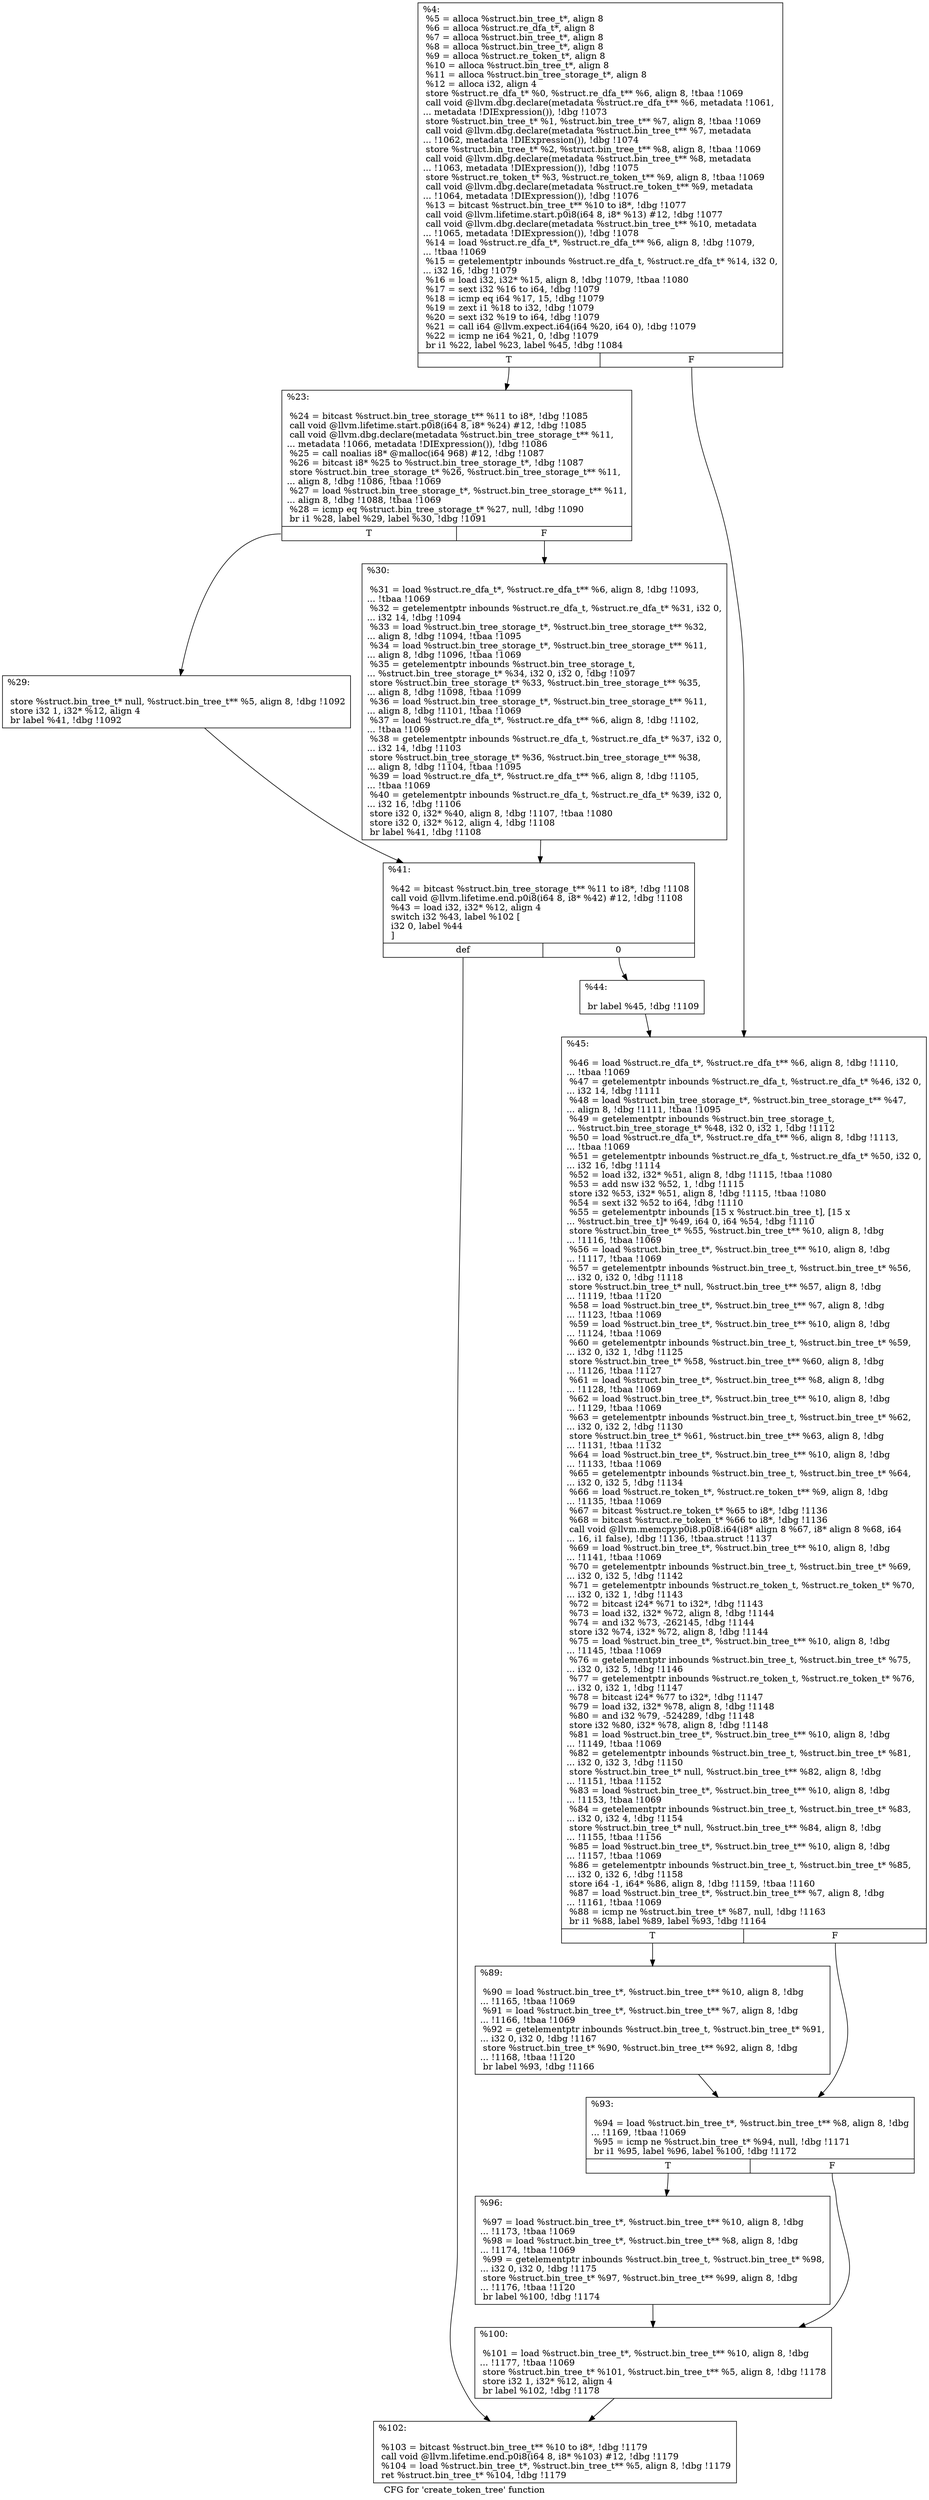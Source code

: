 digraph "CFG for 'create_token_tree' function" {
	label="CFG for 'create_token_tree' function";

	Node0xbb76c0 [shape=record,label="{%4:\l  %5 = alloca %struct.bin_tree_t*, align 8\l  %6 = alloca %struct.re_dfa_t*, align 8\l  %7 = alloca %struct.bin_tree_t*, align 8\l  %8 = alloca %struct.bin_tree_t*, align 8\l  %9 = alloca %struct.re_token_t*, align 8\l  %10 = alloca %struct.bin_tree_t*, align 8\l  %11 = alloca %struct.bin_tree_storage_t*, align 8\l  %12 = alloca i32, align 4\l  store %struct.re_dfa_t* %0, %struct.re_dfa_t** %6, align 8, !tbaa !1069\l  call void @llvm.dbg.declare(metadata %struct.re_dfa_t** %6, metadata !1061,\l... metadata !DIExpression()), !dbg !1073\l  store %struct.bin_tree_t* %1, %struct.bin_tree_t** %7, align 8, !tbaa !1069\l  call void @llvm.dbg.declare(metadata %struct.bin_tree_t** %7, metadata\l... !1062, metadata !DIExpression()), !dbg !1074\l  store %struct.bin_tree_t* %2, %struct.bin_tree_t** %8, align 8, !tbaa !1069\l  call void @llvm.dbg.declare(metadata %struct.bin_tree_t** %8, metadata\l... !1063, metadata !DIExpression()), !dbg !1075\l  store %struct.re_token_t* %3, %struct.re_token_t** %9, align 8, !tbaa !1069\l  call void @llvm.dbg.declare(metadata %struct.re_token_t** %9, metadata\l... !1064, metadata !DIExpression()), !dbg !1076\l  %13 = bitcast %struct.bin_tree_t** %10 to i8*, !dbg !1077\l  call void @llvm.lifetime.start.p0i8(i64 8, i8* %13) #12, !dbg !1077\l  call void @llvm.dbg.declare(metadata %struct.bin_tree_t** %10, metadata\l... !1065, metadata !DIExpression()), !dbg !1078\l  %14 = load %struct.re_dfa_t*, %struct.re_dfa_t** %6, align 8, !dbg !1079,\l... !tbaa !1069\l  %15 = getelementptr inbounds %struct.re_dfa_t, %struct.re_dfa_t* %14, i32 0,\l... i32 16, !dbg !1079\l  %16 = load i32, i32* %15, align 8, !dbg !1079, !tbaa !1080\l  %17 = sext i32 %16 to i64, !dbg !1079\l  %18 = icmp eq i64 %17, 15, !dbg !1079\l  %19 = zext i1 %18 to i32, !dbg !1079\l  %20 = sext i32 %19 to i64, !dbg !1079\l  %21 = call i64 @llvm.expect.i64(i64 %20, i64 0), !dbg !1079\l  %22 = icmp ne i64 %21, 0, !dbg !1079\l  br i1 %22, label %23, label %45, !dbg !1084\l|{<s0>T|<s1>F}}"];
	Node0xbb76c0:s0 -> Node0xbba110;
	Node0xbb76c0:s1 -> Node0xbba2a0;
	Node0xbba110 [shape=record,label="{%23:\l\l  %24 = bitcast %struct.bin_tree_storage_t** %11 to i8*, !dbg !1085\l  call void @llvm.lifetime.start.p0i8(i64 8, i8* %24) #12, !dbg !1085\l  call void @llvm.dbg.declare(metadata %struct.bin_tree_storage_t** %11,\l... metadata !1066, metadata !DIExpression()), !dbg !1086\l  %25 = call noalias i8* @malloc(i64 968) #12, !dbg !1087\l  %26 = bitcast i8* %25 to %struct.bin_tree_storage_t*, !dbg !1087\l  store %struct.bin_tree_storage_t* %26, %struct.bin_tree_storage_t** %11,\l... align 8, !dbg !1086, !tbaa !1069\l  %27 = load %struct.bin_tree_storage_t*, %struct.bin_tree_storage_t** %11,\l... align 8, !dbg !1088, !tbaa !1069\l  %28 = icmp eq %struct.bin_tree_storage_t* %27, null, !dbg !1090\l  br i1 %28, label %29, label %30, !dbg !1091\l|{<s0>T|<s1>F}}"];
	Node0xbba110:s0 -> Node0xbba160;
	Node0xbba110:s1 -> Node0xbba1b0;
	Node0xbba160 [shape=record,label="{%29:\l\l  store %struct.bin_tree_t* null, %struct.bin_tree_t** %5, align 8, !dbg !1092\l  store i32 1, i32* %12, align 4\l  br label %41, !dbg !1092\l}"];
	Node0xbba160 -> Node0xbba200;
	Node0xbba1b0 [shape=record,label="{%30:\l\l  %31 = load %struct.re_dfa_t*, %struct.re_dfa_t** %6, align 8, !dbg !1093,\l... !tbaa !1069\l  %32 = getelementptr inbounds %struct.re_dfa_t, %struct.re_dfa_t* %31, i32 0,\l... i32 14, !dbg !1094\l  %33 = load %struct.bin_tree_storage_t*, %struct.bin_tree_storage_t** %32,\l... align 8, !dbg !1094, !tbaa !1095\l  %34 = load %struct.bin_tree_storage_t*, %struct.bin_tree_storage_t** %11,\l... align 8, !dbg !1096, !tbaa !1069\l  %35 = getelementptr inbounds %struct.bin_tree_storage_t,\l... %struct.bin_tree_storage_t* %34, i32 0, i32 0, !dbg !1097\l  store %struct.bin_tree_storage_t* %33, %struct.bin_tree_storage_t** %35,\l... align 8, !dbg !1098, !tbaa !1099\l  %36 = load %struct.bin_tree_storage_t*, %struct.bin_tree_storage_t** %11,\l... align 8, !dbg !1101, !tbaa !1069\l  %37 = load %struct.re_dfa_t*, %struct.re_dfa_t** %6, align 8, !dbg !1102,\l... !tbaa !1069\l  %38 = getelementptr inbounds %struct.re_dfa_t, %struct.re_dfa_t* %37, i32 0,\l... i32 14, !dbg !1103\l  store %struct.bin_tree_storage_t* %36, %struct.bin_tree_storage_t** %38,\l... align 8, !dbg !1104, !tbaa !1095\l  %39 = load %struct.re_dfa_t*, %struct.re_dfa_t** %6, align 8, !dbg !1105,\l... !tbaa !1069\l  %40 = getelementptr inbounds %struct.re_dfa_t, %struct.re_dfa_t* %39, i32 0,\l... i32 16, !dbg !1106\l  store i32 0, i32* %40, align 8, !dbg !1107, !tbaa !1080\l  store i32 0, i32* %12, align 4, !dbg !1108\l  br label %41, !dbg !1108\l}"];
	Node0xbba1b0 -> Node0xbba200;
	Node0xbba200 [shape=record,label="{%41:\l\l  %42 = bitcast %struct.bin_tree_storage_t** %11 to i8*, !dbg !1108\l  call void @llvm.lifetime.end.p0i8(i64 8, i8* %42) #12, !dbg !1108\l  %43 = load i32, i32* %12, align 4\l  switch i32 %43, label %102 [\l    i32 0, label %44\l  ]\l|{<s0>def|<s1>0}}"];
	Node0xbba200:s0 -> Node0xbba430;
	Node0xbba200:s1 -> Node0xbba250;
	Node0xbba250 [shape=record,label="{%44:\l\l  br label %45, !dbg !1109\l}"];
	Node0xbba250 -> Node0xbba2a0;
	Node0xbba2a0 [shape=record,label="{%45:\l\l  %46 = load %struct.re_dfa_t*, %struct.re_dfa_t** %6, align 8, !dbg !1110,\l... !tbaa !1069\l  %47 = getelementptr inbounds %struct.re_dfa_t, %struct.re_dfa_t* %46, i32 0,\l... i32 14, !dbg !1111\l  %48 = load %struct.bin_tree_storage_t*, %struct.bin_tree_storage_t** %47,\l... align 8, !dbg !1111, !tbaa !1095\l  %49 = getelementptr inbounds %struct.bin_tree_storage_t,\l... %struct.bin_tree_storage_t* %48, i32 0, i32 1, !dbg !1112\l  %50 = load %struct.re_dfa_t*, %struct.re_dfa_t** %6, align 8, !dbg !1113,\l... !tbaa !1069\l  %51 = getelementptr inbounds %struct.re_dfa_t, %struct.re_dfa_t* %50, i32 0,\l... i32 16, !dbg !1114\l  %52 = load i32, i32* %51, align 8, !dbg !1115, !tbaa !1080\l  %53 = add nsw i32 %52, 1, !dbg !1115\l  store i32 %53, i32* %51, align 8, !dbg !1115, !tbaa !1080\l  %54 = sext i32 %52 to i64, !dbg !1110\l  %55 = getelementptr inbounds [15 x %struct.bin_tree_t], [15 x\l... %struct.bin_tree_t]* %49, i64 0, i64 %54, !dbg !1110\l  store %struct.bin_tree_t* %55, %struct.bin_tree_t** %10, align 8, !dbg\l... !1116, !tbaa !1069\l  %56 = load %struct.bin_tree_t*, %struct.bin_tree_t** %10, align 8, !dbg\l... !1117, !tbaa !1069\l  %57 = getelementptr inbounds %struct.bin_tree_t, %struct.bin_tree_t* %56,\l... i32 0, i32 0, !dbg !1118\l  store %struct.bin_tree_t* null, %struct.bin_tree_t** %57, align 8, !dbg\l... !1119, !tbaa !1120\l  %58 = load %struct.bin_tree_t*, %struct.bin_tree_t** %7, align 8, !dbg\l... !1123, !tbaa !1069\l  %59 = load %struct.bin_tree_t*, %struct.bin_tree_t** %10, align 8, !dbg\l... !1124, !tbaa !1069\l  %60 = getelementptr inbounds %struct.bin_tree_t, %struct.bin_tree_t* %59,\l... i32 0, i32 1, !dbg !1125\l  store %struct.bin_tree_t* %58, %struct.bin_tree_t** %60, align 8, !dbg\l... !1126, !tbaa !1127\l  %61 = load %struct.bin_tree_t*, %struct.bin_tree_t** %8, align 8, !dbg\l... !1128, !tbaa !1069\l  %62 = load %struct.bin_tree_t*, %struct.bin_tree_t** %10, align 8, !dbg\l... !1129, !tbaa !1069\l  %63 = getelementptr inbounds %struct.bin_tree_t, %struct.bin_tree_t* %62,\l... i32 0, i32 2, !dbg !1130\l  store %struct.bin_tree_t* %61, %struct.bin_tree_t** %63, align 8, !dbg\l... !1131, !tbaa !1132\l  %64 = load %struct.bin_tree_t*, %struct.bin_tree_t** %10, align 8, !dbg\l... !1133, !tbaa !1069\l  %65 = getelementptr inbounds %struct.bin_tree_t, %struct.bin_tree_t* %64,\l... i32 0, i32 5, !dbg !1134\l  %66 = load %struct.re_token_t*, %struct.re_token_t** %9, align 8, !dbg\l... !1135, !tbaa !1069\l  %67 = bitcast %struct.re_token_t* %65 to i8*, !dbg !1136\l  %68 = bitcast %struct.re_token_t* %66 to i8*, !dbg !1136\l  call void @llvm.memcpy.p0i8.p0i8.i64(i8* align 8 %67, i8* align 8 %68, i64\l... 16, i1 false), !dbg !1136, !tbaa.struct !1137\l  %69 = load %struct.bin_tree_t*, %struct.bin_tree_t** %10, align 8, !dbg\l... !1141, !tbaa !1069\l  %70 = getelementptr inbounds %struct.bin_tree_t, %struct.bin_tree_t* %69,\l... i32 0, i32 5, !dbg !1142\l  %71 = getelementptr inbounds %struct.re_token_t, %struct.re_token_t* %70,\l... i32 0, i32 1, !dbg !1143\l  %72 = bitcast i24* %71 to i32*, !dbg !1143\l  %73 = load i32, i32* %72, align 8, !dbg !1144\l  %74 = and i32 %73, -262145, !dbg !1144\l  store i32 %74, i32* %72, align 8, !dbg !1144\l  %75 = load %struct.bin_tree_t*, %struct.bin_tree_t** %10, align 8, !dbg\l... !1145, !tbaa !1069\l  %76 = getelementptr inbounds %struct.bin_tree_t, %struct.bin_tree_t* %75,\l... i32 0, i32 5, !dbg !1146\l  %77 = getelementptr inbounds %struct.re_token_t, %struct.re_token_t* %76,\l... i32 0, i32 1, !dbg !1147\l  %78 = bitcast i24* %77 to i32*, !dbg !1147\l  %79 = load i32, i32* %78, align 8, !dbg !1148\l  %80 = and i32 %79, -524289, !dbg !1148\l  store i32 %80, i32* %78, align 8, !dbg !1148\l  %81 = load %struct.bin_tree_t*, %struct.bin_tree_t** %10, align 8, !dbg\l... !1149, !tbaa !1069\l  %82 = getelementptr inbounds %struct.bin_tree_t, %struct.bin_tree_t* %81,\l... i32 0, i32 3, !dbg !1150\l  store %struct.bin_tree_t* null, %struct.bin_tree_t** %82, align 8, !dbg\l... !1151, !tbaa !1152\l  %83 = load %struct.bin_tree_t*, %struct.bin_tree_t** %10, align 8, !dbg\l... !1153, !tbaa !1069\l  %84 = getelementptr inbounds %struct.bin_tree_t, %struct.bin_tree_t* %83,\l... i32 0, i32 4, !dbg !1154\l  store %struct.bin_tree_t* null, %struct.bin_tree_t** %84, align 8, !dbg\l... !1155, !tbaa !1156\l  %85 = load %struct.bin_tree_t*, %struct.bin_tree_t** %10, align 8, !dbg\l... !1157, !tbaa !1069\l  %86 = getelementptr inbounds %struct.bin_tree_t, %struct.bin_tree_t* %85,\l... i32 0, i32 6, !dbg !1158\l  store i64 -1, i64* %86, align 8, !dbg !1159, !tbaa !1160\l  %87 = load %struct.bin_tree_t*, %struct.bin_tree_t** %7, align 8, !dbg\l... !1161, !tbaa !1069\l  %88 = icmp ne %struct.bin_tree_t* %87, null, !dbg !1163\l  br i1 %88, label %89, label %93, !dbg !1164\l|{<s0>T|<s1>F}}"];
	Node0xbba2a0:s0 -> Node0xbba2f0;
	Node0xbba2a0:s1 -> Node0xbba340;
	Node0xbba2f0 [shape=record,label="{%89:\l\l  %90 = load %struct.bin_tree_t*, %struct.bin_tree_t** %10, align 8, !dbg\l... !1165, !tbaa !1069\l  %91 = load %struct.bin_tree_t*, %struct.bin_tree_t** %7, align 8, !dbg\l... !1166, !tbaa !1069\l  %92 = getelementptr inbounds %struct.bin_tree_t, %struct.bin_tree_t* %91,\l... i32 0, i32 0, !dbg !1167\l  store %struct.bin_tree_t* %90, %struct.bin_tree_t** %92, align 8, !dbg\l... !1168, !tbaa !1120\l  br label %93, !dbg !1166\l}"];
	Node0xbba2f0 -> Node0xbba340;
	Node0xbba340 [shape=record,label="{%93:\l\l  %94 = load %struct.bin_tree_t*, %struct.bin_tree_t** %8, align 8, !dbg\l... !1169, !tbaa !1069\l  %95 = icmp ne %struct.bin_tree_t* %94, null, !dbg !1171\l  br i1 %95, label %96, label %100, !dbg !1172\l|{<s0>T|<s1>F}}"];
	Node0xbba340:s0 -> Node0xbba390;
	Node0xbba340:s1 -> Node0xbba3e0;
	Node0xbba390 [shape=record,label="{%96:\l\l  %97 = load %struct.bin_tree_t*, %struct.bin_tree_t** %10, align 8, !dbg\l... !1173, !tbaa !1069\l  %98 = load %struct.bin_tree_t*, %struct.bin_tree_t** %8, align 8, !dbg\l... !1174, !tbaa !1069\l  %99 = getelementptr inbounds %struct.bin_tree_t, %struct.bin_tree_t* %98,\l... i32 0, i32 0, !dbg !1175\l  store %struct.bin_tree_t* %97, %struct.bin_tree_t** %99, align 8, !dbg\l... !1176, !tbaa !1120\l  br label %100, !dbg !1174\l}"];
	Node0xbba390 -> Node0xbba3e0;
	Node0xbba3e0 [shape=record,label="{%100:\l\l  %101 = load %struct.bin_tree_t*, %struct.bin_tree_t** %10, align 8, !dbg\l... !1177, !tbaa !1069\l  store %struct.bin_tree_t* %101, %struct.bin_tree_t** %5, align 8, !dbg !1178\l  store i32 1, i32* %12, align 4\l  br label %102, !dbg !1178\l}"];
	Node0xbba3e0 -> Node0xbba430;
	Node0xbba430 [shape=record,label="{%102:\l\l  %103 = bitcast %struct.bin_tree_t** %10 to i8*, !dbg !1179\l  call void @llvm.lifetime.end.p0i8(i64 8, i8* %103) #12, !dbg !1179\l  %104 = load %struct.bin_tree_t*, %struct.bin_tree_t** %5, align 8, !dbg !1179\l  ret %struct.bin_tree_t* %104, !dbg !1179\l}"];
}
